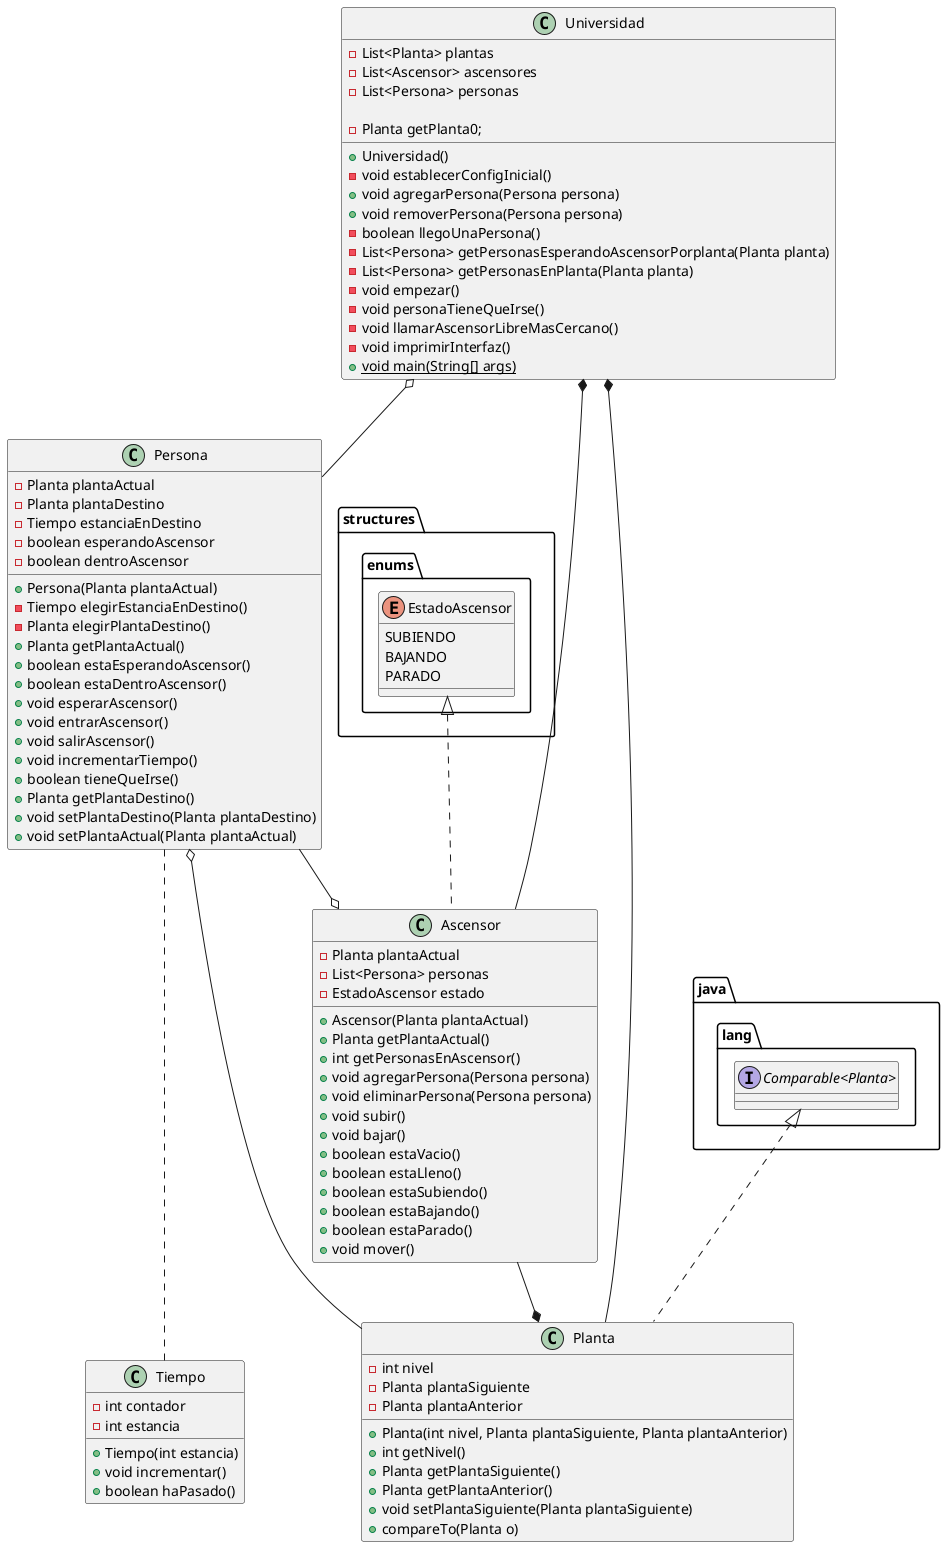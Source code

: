 @startuml modeloDelDominio

class Persona {
    - Planta plantaActual
    - Planta plantaDestino
    - Tiempo estanciaEnDestino
    - boolean esperandoAscensor
    - boolean dentroAscensor

    + Persona(Planta plantaActual)
    - Tiempo elegirEstanciaEnDestino()
    - Planta elegirPlantaDestino()
    + Planta getPlantaActual()
    + boolean estaEsperandoAscensor()
    + boolean estaDentroAscensor()
    + void esperarAscensor()
    + void entrarAscensor()
    + void salirAscensor()
    + void incrementarTiempo()
    + boolean tieneQueIrse()
    + Planta getPlantaDestino()
    + void setPlantaDestino(Planta plantaDestino)
    + void setPlantaActual(Planta plantaActual)
}

enum "structures.enums.EstadoAscensor" {
    SUBIENDO
    BAJANDO
    PARADO
}

class Tiempo {
    - int contador
    - int estancia

    + Tiempo(int estancia)
    + void incrementar()
    + boolean haPasado()
}


class Planta implements "java.lang.Comparable<Planta>" {
    - int nivel
    - Planta plantaSiguiente
    - Planta plantaAnterior

    + Planta(int nivel, Planta plantaSiguiente, Planta plantaAnterior)
    + int getNivel()
    + Planta getPlantaSiguiente()
    + Planta getPlantaAnterior()
    + void setPlantaSiguiente(Planta plantaSiguiente)
    + compareTo(Planta o)
}


class Ascensor implements "structures.enums.EstadoAscensor" {
    - Planta plantaActual
    - List<Persona> personas
    - EstadoAscensor estado

    + Ascensor(Planta plantaActual)
    + Planta getPlantaActual()
    + int getPersonasEnAscensor()
    + void agregarPersona(Persona persona)
    + void eliminarPersona(Persona persona)
    + void subir()
    + void bajar()
    + boolean estaVacio()
    + boolean estaLleno()
    + boolean estaSubiendo()
    + boolean estaBajando()
    + boolean estaParado()
    + void mover()
}


class Universidad {
    - List<Planta> plantas
    - List<Ascensor> ascensores
    - List<Persona> personas

    + Universidad()
    - void establecerConfigInicial()
    + void agregarPersona(Persona persona)
    + void removerPersona(Persona persona)
    - boolean llegoUnaPersona()
    - Planta getPlanta0;
    - List<Persona> getPersonasEsperandoAscensorPorplanta(Planta planta)
    - List<Persona> getPersonasEnPlanta(Planta planta)
    - void empezar()
    - void personaTieneQueIrse()
    - void llamarAscensorLibreMasCercano()
    - void imprimirInterfaz()
    + {static} void main(String[] args)
}


Planta -u-o Persona 
Ascensor o-u- Persona 
Planta *-u- Ascensor

Planta -u-* Universidad 
Ascensor -u-* Universidad
Persona -u-o Universidad 

Persona ... Tiempo

@enduml